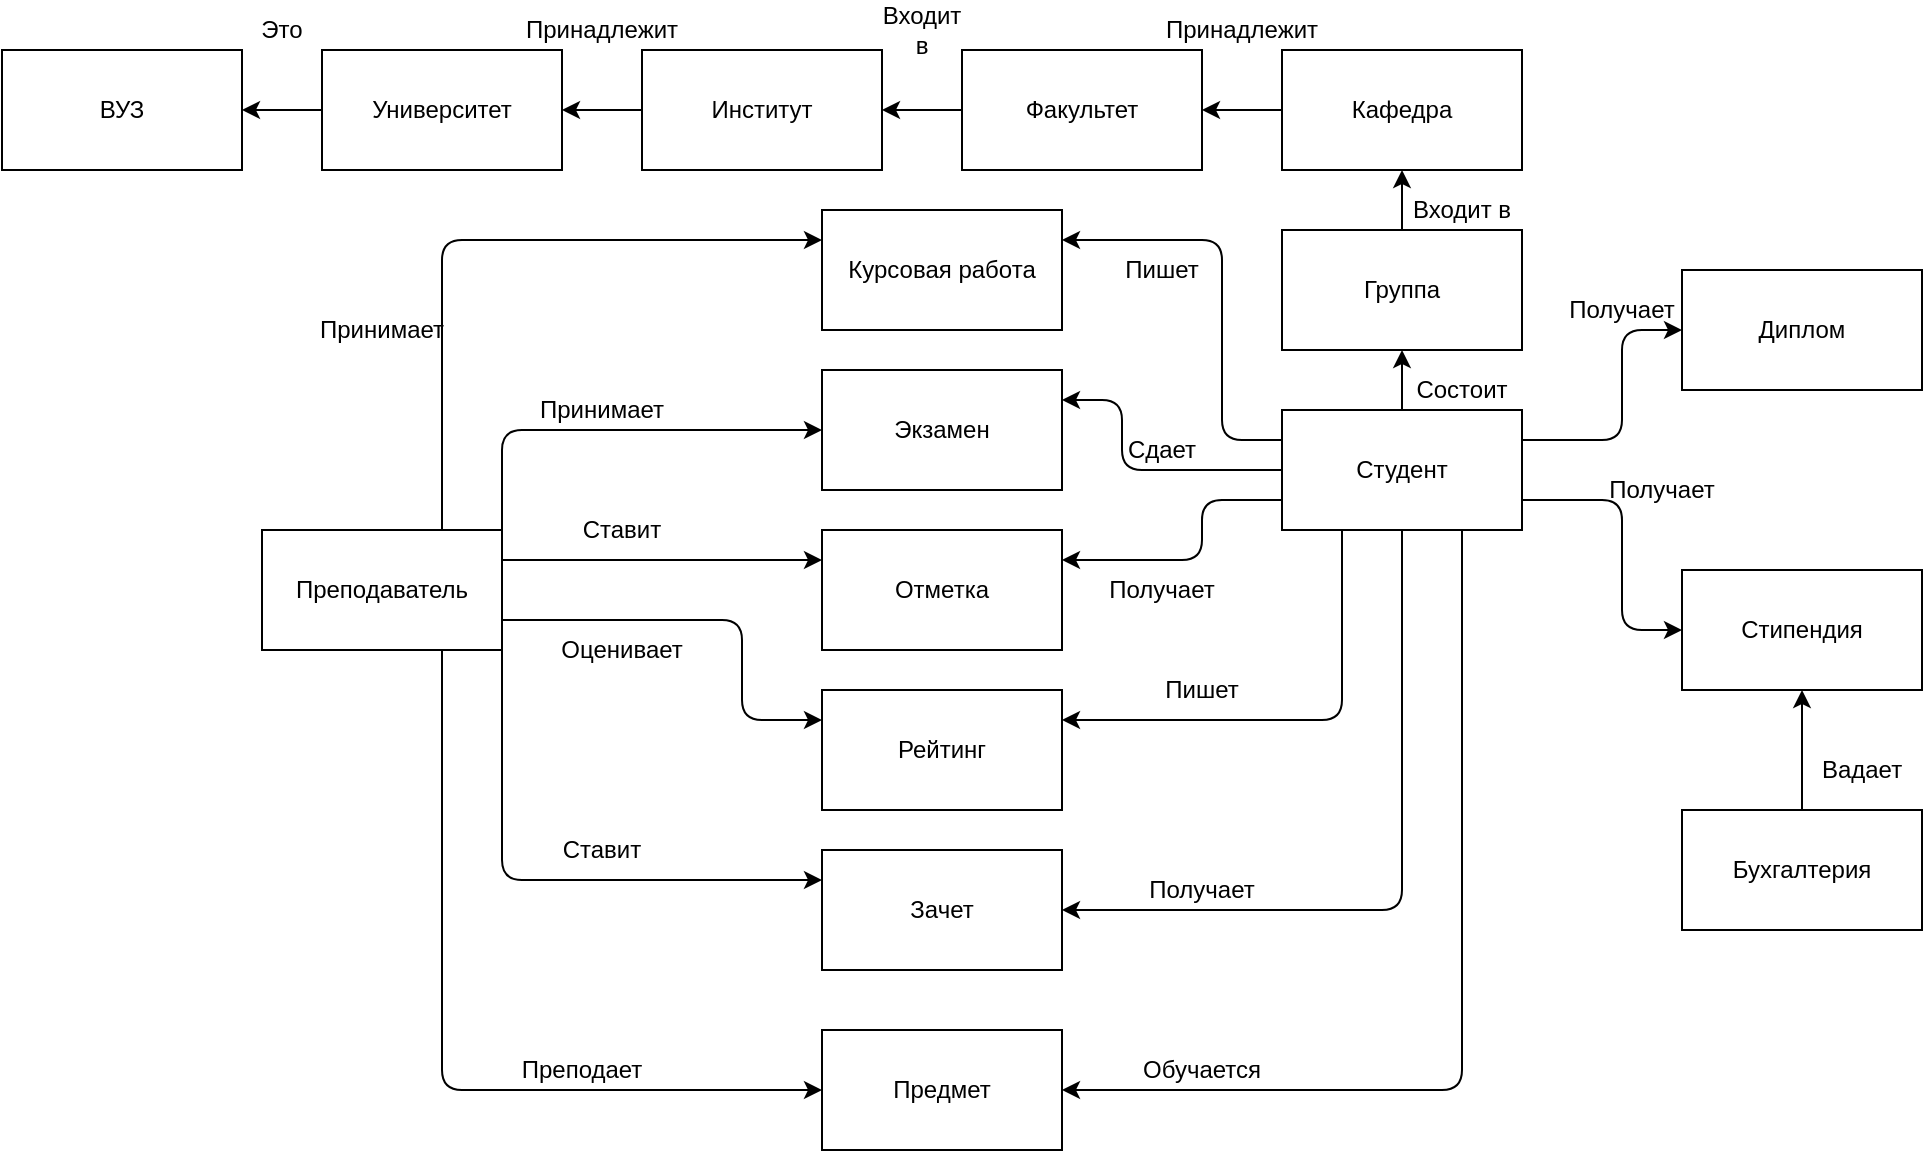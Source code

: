 <mxfile version="13.0.3" type="device"><diagram id="R3M8Lv_vsEAlXM9ssuKP" name="Page-1"><mxGraphModel dx="637" dy="2325" grid="1" gridSize="10" guides="1" tooltips="1" connect="1" arrows="1" fold="1" page="1" pageScale="1" pageWidth="827" pageHeight="1169" math="0" shadow="0"><root><mxCell id="0"/><mxCell id="1" parent="0"/><mxCell id="0BG6J8SdnW0ylcagqBpU-1" value="ВУЗ" style="rounded=0;whiteSpace=wrap;html=1;" vertex="1" parent="1"><mxGeometry width="120" height="60" as="geometry"/></mxCell><mxCell id="0BG6J8SdnW0ylcagqBpU-2" value="Университет" style="rounded=0;whiteSpace=wrap;html=1;" vertex="1" parent="1"><mxGeometry x="160" width="120" height="60" as="geometry"/></mxCell><mxCell id="0BG6J8SdnW0ylcagqBpU-3" value="Институт" style="rounded=0;whiteSpace=wrap;html=1;" vertex="1" parent="1"><mxGeometry x="320" width="120" height="60" as="geometry"/></mxCell><mxCell id="0BG6J8SdnW0ylcagqBpU-4" value="Факультет" style="rounded=0;whiteSpace=wrap;html=1;" vertex="1" parent="1"><mxGeometry x="480" width="120" height="60" as="geometry"/></mxCell><mxCell id="0BG6J8SdnW0ylcagqBpU-5" value="Кафедра" style="rounded=0;whiteSpace=wrap;html=1;" vertex="1" parent="1"><mxGeometry x="640" width="120" height="60" as="geometry"/></mxCell><mxCell id="0BG6J8SdnW0ylcagqBpU-6" value="Группа" style="rounded=0;whiteSpace=wrap;html=1;" vertex="1" parent="1"><mxGeometry x="640" y="90" width="120" height="60" as="geometry"/></mxCell><mxCell id="0BG6J8SdnW0ylcagqBpU-7" value="Студент" style="rounded=0;whiteSpace=wrap;html=1;" vertex="1" parent="1"><mxGeometry x="640" y="180" width="120" height="60" as="geometry"/></mxCell><mxCell id="0BG6J8SdnW0ylcagqBpU-8" value="" style="endArrow=classic;html=1;entryX=1;entryY=0.5;entryDx=0;entryDy=0;exitX=0;exitY=0.5;exitDx=0;exitDy=0;" edge="1" parent="1" source="0BG6J8SdnW0ylcagqBpU-2" target="0BG6J8SdnW0ylcagqBpU-1"><mxGeometry width="50" height="50" relative="1" as="geometry"><mxPoint x="200" y="110" as="sourcePoint"/><mxPoint x="250" y="60" as="targetPoint"/></mxGeometry></mxCell><mxCell id="0BG6J8SdnW0ylcagqBpU-9" value="" style="endArrow=classic;html=1;entryX=1;entryY=0.5;entryDx=0;entryDy=0;exitX=0;exitY=0.5;exitDx=0;exitDy=0;" edge="1" parent="1" source="0BG6J8SdnW0ylcagqBpU-3" target="0BG6J8SdnW0ylcagqBpU-2"><mxGeometry width="50" height="50" relative="1" as="geometry"><mxPoint x="320" y="130" as="sourcePoint"/><mxPoint x="370" y="80" as="targetPoint"/></mxGeometry></mxCell><mxCell id="0BG6J8SdnW0ylcagqBpU-10" value="" style="endArrow=classic;html=1;entryX=1;entryY=0.5;entryDx=0;entryDy=0;exitX=0;exitY=0.5;exitDx=0;exitDy=0;" edge="1" parent="1" source="0BG6J8SdnW0ylcagqBpU-4" target="0BG6J8SdnW0ylcagqBpU-3"><mxGeometry width="50" height="50" relative="1" as="geometry"><mxPoint x="490" y="90" as="sourcePoint"/><mxPoint x="540" y="40" as="targetPoint"/></mxGeometry></mxCell><mxCell id="0BG6J8SdnW0ylcagqBpU-11" value="" style="endArrow=classic;html=1;entryX=1;entryY=0.5;entryDx=0;entryDy=0;exitX=0;exitY=0.5;exitDx=0;exitDy=0;" edge="1" parent="1" source="0BG6J8SdnW0ylcagqBpU-5" target="0BG6J8SdnW0ylcagqBpU-4"><mxGeometry width="50" height="50" relative="1" as="geometry"><mxPoint x="610" y="70" as="sourcePoint"/><mxPoint x="660" y="20" as="targetPoint"/></mxGeometry></mxCell><mxCell id="0BG6J8SdnW0ylcagqBpU-12" value="" style="endArrow=classic;html=1;entryX=0.5;entryY=1;entryDx=0;entryDy=0;exitX=0.5;exitY=0;exitDx=0;exitDy=0;" edge="1" parent="1" source="0BG6J8SdnW0ylcagqBpU-6" target="0BG6J8SdnW0ylcagqBpU-5"><mxGeometry width="50" height="50" relative="1" as="geometry"><mxPoint x="690" y="130" as="sourcePoint"/><mxPoint x="740" y="80" as="targetPoint"/></mxGeometry></mxCell><mxCell id="0BG6J8SdnW0ylcagqBpU-13" value="" style="endArrow=classic;html=1;entryX=0.5;entryY=1;entryDx=0;entryDy=0;exitX=0.5;exitY=0;exitDx=0;exitDy=0;" edge="1" parent="1" source="0BG6J8SdnW0ylcagqBpU-7" target="0BG6J8SdnW0ylcagqBpU-6"><mxGeometry width="50" height="50" relative="1" as="geometry"><mxPoint x="690" y="190" as="sourcePoint"/><mxPoint x="740" y="150" as="targetPoint"/></mxGeometry></mxCell><mxCell id="0BG6J8SdnW0ylcagqBpU-14" value="Это" style="text;html=1;strokeColor=none;fillColor=none;align=center;verticalAlign=middle;whiteSpace=wrap;rounded=0;" vertex="1" parent="1"><mxGeometry x="120" y="-20" width="40" height="20" as="geometry"/></mxCell><mxCell id="0BG6J8SdnW0ylcagqBpU-15" value="Принадлежит" style="text;html=1;strokeColor=none;fillColor=none;align=center;verticalAlign=middle;whiteSpace=wrap;rounded=0;" vertex="1" parent="1"><mxGeometry x="280" y="-20" width="40" height="20" as="geometry"/></mxCell><mxCell id="0BG6J8SdnW0ylcagqBpU-16" value="Входит в" style="text;html=1;strokeColor=none;fillColor=none;align=center;verticalAlign=middle;whiteSpace=wrap;rounded=0;" vertex="1" parent="1"><mxGeometry x="440" y="-20" width="40" height="20" as="geometry"/></mxCell><mxCell id="0BG6J8SdnW0ylcagqBpU-17" value="Принадлежит" style="text;html=1;strokeColor=none;fillColor=none;align=center;verticalAlign=middle;whiteSpace=wrap;rounded=0;" vertex="1" parent="1"><mxGeometry x="600" y="-20" width="40" height="20" as="geometry"/></mxCell><mxCell id="0BG6J8SdnW0ylcagqBpU-18" value="Входит в" style="text;html=1;strokeColor=none;fillColor=none;align=center;verticalAlign=middle;whiteSpace=wrap;rounded=0;" vertex="1" parent="1"><mxGeometry x="700" y="70" width="60" height="20" as="geometry"/></mxCell><mxCell id="0BG6J8SdnW0ylcagqBpU-19" value="Состоит" style="text;html=1;strokeColor=none;fillColor=none;align=center;verticalAlign=middle;whiteSpace=wrap;rounded=0;" vertex="1" parent="1"><mxGeometry x="710" y="160" width="40" height="20" as="geometry"/></mxCell><mxCell id="0BG6J8SdnW0ylcagqBpU-20" value="Диплом" style="rounded=0;whiteSpace=wrap;html=1;" vertex="1" parent="1"><mxGeometry x="840" y="110" width="120" height="60" as="geometry"/></mxCell><mxCell id="0BG6J8SdnW0ylcagqBpU-21" value="" style="endArrow=classic;html=1;exitX=1;exitY=0.25;exitDx=0;exitDy=0;entryX=0;entryY=0.5;entryDx=0;entryDy=0;" edge="1" parent="1" source="0BG6J8SdnW0ylcagqBpU-7" target="0BG6J8SdnW0ylcagqBpU-20"><mxGeometry width="50" height="50" relative="1" as="geometry"><mxPoint x="610" y="240" as="sourcePoint"/><mxPoint x="560" y="130" as="targetPoint"/><Array as="points"><mxPoint x="810" y="195"/><mxPoint x="810" y="140"/></Array></mxGeometry></mxCell><mxCell id="0BG6J8SdnW0ylcagqBpU-22" value="Получает" style="text;html=1;strokeColor=none;fillColor=none;align=center;verticalAlign=middle;whiteSpace=wrap;rounded=0;" vertex="1" parent="1"><mxGeometry x="790" y="120" width="40" height="20" as="geometry"/></mxCell><mxCell id="0BG6J8SdnW0ylcagqBpU-23" value="Курсовая работа" style="rounded=0;whiteSpace=wrap;html=1;" vertex="1" parent="1"><mxGeometry x="410" y="80" width="120" height="60" as="geometry"/></mxCell><mxCell id="0BG6J8SdnW0ylcagqBpU-24" value="Экзамен" style="rounded=0;whiteSpace=wrap;html=1;" vertex="1" parent="1"><mxGeometry x="410" y="160" width="120" height="60" as="geometry"/></mxCell><mxCell id="0BG6J8SdnW0ylcagqBpU-25" value="Отметка" style="rounded=0;whiteSpace=wrap;html=1;" vertex="1" parent="1"><mxGeometry x="410" y="240" width="120" height="60" as="geometry"/></mxCell><mxCell id="0BG6J8SdnW0ylcagqBpU-26" value="Рейтинг" style="rounded=0;whiteSpace=wrap;html=1;" vertex="1" parent="1"><mxGeometry x="410" y="320" width="120" height="60" as="geometry"/></mxCell><mxCell id="0BG6J8SdnW0ylcagqBpU-27" value="Стипендия" style="rounded=0;whiteSpace=wrap;html=1;" vertex="1" parent="1"><mxGeometry x="840" y="260" width="120" height="60" as="geometry"/></mxCell><mxCell id="0BG6J8SdnW0ylcagqBpU-28" value="" style="endArrow=classic;html=1;exitX=1;exitY=0.75;exitDx=0;exitDy=0;entryX=0;entryY=0.5;entryDx=0;entryDy=0;" edge="1" parent="1" source="0BG6J8SdnW0ylcagqBpU-7" target="0BG6J8SdnW0ylcagqBpU-27"><mxGeometry width="50" height="50" relative="1" as="geometry"><mxPoint x="820" y="330" as="sourcePoint"/><mxPoint x="870" y="280" as="targetPoint"/><Array as="points"><mxPoint x="810" y="225"/><mxPoint x="810" y="290"/></Array></mxGeometry></mxCell><mxCell id="0BG6J8SdnW0ylcagqBpU-29" value="Получает" style="text;html=1;strokeColor=none;fillColor=none;align=center;verticalAlign=middle;whiteSpace=wrap;rounded=0;" vertex="1" parent="1"><mxGeometry x="810" y="210" width="40" height="20" as="geometry"/></mxCell><mxCell id="0BG6J8SdnW0ylcagqBpU-30" value="Бухгалтерия" style="rounded=0;whiteSpace=wrap;html=1;" vertex="1" parent="1"><mxGeometry x="840" y="380" width="120" height="60" as="geometry"/></mxCell><mxCell id="0BG6J8SdnW0ylcagqBpU-31" value="" style="endArrow=classic;html=1;entryX=0.5;entryY=1;entryDx=0;entryDy=0;exitX=0.5;exitY=0;exitDx=0;exitDy=0;" edge="1" parent="1" source="0BG6J8SdnW0ylcagqBpU-30" target="0BG6J8SdnW0ylcagqBpU-27"><mxGeometry width="50" height="50" relative="1" as="geometry"><mxPoint x="890" y="380" as="sourcePoint"/><mxPoint x="940" y="330" as="targetPoint"/></mxGeometry></mxCell><mxCell id="0BG6J8SdnW0ylcagqBpU-34" value="Вадает" style="text;html=1;strokeColor=none;fillColor=none;align=center;verticalAlign=middle;whiteSpace=wrap;rounded=0;" vertex="1" parent="1"><mxGeometry x="910" y="350" width="40" height="20" as="geometry"/></mxCell><mxCell id="0BG6J8SdnW0ylcagqBpU-35" value="Зачет" style="rounded=0;whiteSpace=wrap;html=1;" vertex="1" parent="1"><mxGeometry x="410" y="400" width="120" height="60" as="geometry"/></mxCell><mxCell id="0BG6J8SdnW0ylcagqBpU-36" value="Предмет" style="rounded=0;whiteSpace=wrap;html=1;" vertex="1" parent="1"><mxGeometry x="410" y="490" width="120" height="60" as="geometry"/></mxCell><mxCell id="0BG6J8SdnW0ylcagqBpU-37" value="Преподаватель" style="rounded=0;whiteSpace=wrap;html=1;" vertex="1" parent="1"><mxGeometry x="130" y="240" width="120" height="60" as="geometry"/></mxCell><mxCell id="0BG6J8SdnW0ylcagqBpU-38" value="" style="endArrow=classic;html=1;exitX=0.75;exitY=0;exitDx=0;exitDy=0;entryX=0;entryY=0.25;entryDx=0;entryDy=0;" edge="1" parent="1" source="0BG6J8SdnW0ylcagqBpU-37" target="0BG6J8SdnW0ylcagqBpU-23"><mxGeometry width="50" height="50" relative="1" as="geometry"><mxPoint x="320" y="250" as="sourcePoint"/><mxPoint x="370" y="200" as="targetPoint"/><Array as="points"><mxPoint x="220" y="95"/></Array></mxGeometry></mxCell><mxCell id="0BG6J8SdnW0ylcagqBpU-39" value="" style="endArrow=classic;html=1;exitX=1;exitY=0;exitDx=0;exitDy=0;entryX=0;entryY=0.5;entryDx=0;entryDy=0;" edge="1" parent="1" source="0BG6J8SdnW0ylcagqBpU-37" target="0BG6J8SdnW0ylcagqBpU-24"><mxGeometry width="50" height="50" relative="1" as="geometry"><mxPoint x="290" y="280" as="sourcePoint"/><mxPoint x="340" y="230" as="targetPoint"/><Array as="points"><mxPoint x="250" y="190"/></Array></mxGeometry></mxCell><mxCell id="0BG6J8SdnW0ylcagqBpU-40" value="" style="endArrow=classic;html=1;exitX=1;exitY=0.25;exitDx=0;exitDy=0;entryX=0;entryY=0.25;entryDx=0;entryDy=0;" edge="1" parent="1" source="0BG6J8SdnW0ylcagqBpU-37" target="0BG6J8SdnW0ylcagqBpU-25"><mxGeometry width="50" height="50" relative="1" as="geometry"><mxPoint x="320" y="280" as="sourcePoint"/><mxPoint x="370" y="230" as="targetPoint"/></mxGeometry></mxCell><mxCell id="0BG6J8SdnW0ylcagqBpU-41" value="" style="endArrow=classic;html=1;exitX=1;exitY=0.75;exitDx=0;exitDy=0;entryX=0;entryY=0.25;entryDx=0;entryDy=0;" edge="1" parent="1" source="0BG6J8SdnW0ylcagqBpU-37" target="0BG6J8SdnW0ylcagqBpU-26"><mxGeometry width="50" height="50" relative="1" as="geometry"><mxPoint x="340" y="320" as="sourcePoint"/><mxPoint x="390" y="270" as="targetPoint"/><Array as="points"><mxPoint x="370" y="285"/><mxPoint x="370" y="335"/></Array></mxGeometry></mxCell><mxCell id="0BG6J8SdnW0ylcagqBpU-42" value="" style="endArrow=classic;html=1;entryX=0;entryY=0.25;entryDx=0;entryDy=0;exitX=1;exitY=1;exitDx=0;exitDy=0;" edge="1" parent="1" source="0BG6J8SdnW0ylcagqBpU-37" target="0BG6J8SdnW0ylcagqBpU-35"><mxGeometry width="50" height="50" relative="1" as="geometry"><mxPoint x="340" y="430" as="sourcePoint"/><mxPoint x="390" y="380" as="targetPoint"/><Array as="points"><mxPoint x="250" y="415"/></Array></mxGeometry></mxCell><mxCell id="0BG6J8SdnW0ylcagqBpU-43" value="" style="endArrow=classic;html=1;entryX=0;entryY=0.5;entryDx=0;entryDy=0;exitX=0.75;exitY=1;exitDx=0;exitDy=0;" edge="1" parent="1" source="0BG6J8SdnW0ylcagqBpU-37" target="0BG6J8SdnW0ylcagqBpU-36"><mxGeometry width="50" height="50" relative="1" as="geometry"><mxPoint x="320" y="540" as="sourcePoint"/><mxPoint x="370" y="490" as="targetPoint"/><Array as="points"><mxPoint x="220" y="520"/></Array></mxGeometry></mxCell><mxCell id="0BG6J8SdnW0ylcagqBpU-44" value="Принимает" style="text;html=1;strokeColor=none;fillColor=none;align=center;verticalAlign=middle;whiteSpace=wrap;rounded=0;" vertex="1" parent="1"><mxGeometry x="170" y="130" width="40" height="20" as="geometry"/></mxCell><mxCell id="0BG6J8SdnW0ylcagqBpU-45" value="Принимает" style="text;html=1;strokeColor=none;fillColor=none;align=center;verticalAlign=middle;whiteSpace=wrap;rounded=0;" vertex="1" parent="1"><mxGeometry x="280" y="170" width="40" height="20" as="geometry"/></mxCell><mxCell id="0BG6J8SdnW0ylcagqBpU-46" value="Ставит" style="text;html=1;strokeColor=none;fillColor=none;align=center;verticalAlign=middle;whiteSpace=wrap;rounded=0;" vertex="1" parent="1"><mxGeometry x="290" y="230" width="40" height="20" as="geometry"/></mxCell><mxCell id="0BG6J8SdnW0ylcagqBpU-47" value="Оценивает" style="text;html=1;strokeColor=none;fillColor=none;align=center;verticalAlign=middle;whiteSpace=wrap;rounded=0;" vertex="1" parent="1"><mxGeometry x="290" y="290" width="40" height="20" as="geometry"/></mxCell><mxCell id="0BG6J8SdnW0ylcagqBpU-48" value="Ставит" style="text;html=1;strokeColor=none;fillColor=none;align=center;verticalAlign=middle;whiteSpace=wrap;rounded=0;" vertex="1" parent="1"><mxGeometry x="280" y="390" width="40" height="20" as="geometry"/></mxCell><mxCell id="0BG6J8SdnW0ylcagqBpU-49" value="Преподает" style="text;html=1;strokeColor=none;fillColor=none;align=center;verticalAlign=middle;whiteSpace=wrap;rounded=0;" vertex="1" parent="1"><mxGeometry x="270" y="500" width="40" height="20" as="geometry"/></mxCell><mxCell id="0BG6J8SdnW0ylcagqBpU-50" value="" style="endArrow=classic;html=1;entryX=1;entryY=0.25;entryDx=0;entryDy=0;exitX=0;exitY=0.25;exitDx=0;exitDy=0;" edge="1" parent="1" source="0BG6J8SdnW0ylcagqBpU-7" target="0BG6J8SdnW0ylcagqBpU-23"><mxGeometry width="50" height="50" relative="1" as="geometry"><mxPoint x="640" y="260" as="sourcePoint"/><mxPoint x="690" y="210" as="targetPoint"/><Array as="points"><mxPoint x="610" y="195"/><mxPoint x="610" y="95"/></Array></mxGeometry></mxCell><mxCell id="0BG6J8SdnW0ylcagqBpU-51" value="" style="endArrow=classic;html=1;entryX=1;entryY=0.25;entryDx=0;entryDy=0;exitX=0;exitY=0.5;exitDx=0;exitDy=0;" edge="1" parent="1" source="0BG6J8SdnW0ylcagqBpU-7" target="0BG6J8SdnW0ylcagqBpU-24"><mxGeometry width="50" height="50" relative="1" as="geometry"><mxPoint x="600" y="270" as="sourcePoint"/><mxPoint x="650" y="220" as="targetPoint"/><Array as="points"><mxPoint x="560" y="210"/><mxPoint x="560" y="175"/></Array></mxGeometry></mxCell><mxCell id="0BG6J8SdnW0ylcagqBpU-52" value="" style="endArrow=classic;html=1;exitX=0;exitY=0.75;exitDx=0;exitDy=0;entryX=1;entryY=0.25;entryDx=0;entryDy=0;" edge="1" parent="1" source="0BG6J8SdnW0ylcagqBpU-7" target="0BG6J8SdnW0ylcagqBpU-25"><mxGeometry width="50" height="50" relative="1" as="geometry"><mxPoint x="560" y="320" as="sourcePoint"/><mxPoint x="610" y="270" as="targetPoint"/><Array as="points"><mxPoint x="600" y="225"/><mxPoint x="600" y="255"/></Array></mxGeometry></mxCell><mxCell id="0BG6J8SdnW0ylcagqBpU-53" value="" style="endArrow=classic;html=1;entryX=1;entryY=0.25;entryDx=0;entryDy=0;exitX=0.25;exitY=1;exitDx=0;exitDy=0;" edge="1" parent="1" source="0BG6J8SdnW0ylcagqBpU-7" target="0BG6J8SdnW0ylcagqBpU-26"><mxGeometry width="50" height="50" relative="1" as="geometry"><mxPoint x="590" y="330" as="sourcePoint"/><mxPoint x="640" y="280" as="targetPoint"/><Array as="points"><mxPoint x="670" y="335"/></Array></mxGeometry></mxCell><mxCell id="0BG6J8SdnW0ylcagqBpU-54" value="" style="endArrow=classic;html=1;entryX=1;entryY=0.5;entryDx=0;entryDy=0;exitX=0.5;exitY=1;exitDx=0;exitDy=0;" edge="1" parent="1" source="0BG6J8SdnW0ylcagqBpU-7" target="0BG6J8SdnW0ylcagqBpU-35"><mxGeometry width="50" height="50" relative="1" as="geometry"><mxPoint x="550" y="480" as="sourcePoint"/><mxPoint x="600" y="430" as="targetPoint"/><Array as="points"><mxPoint x="700" y="430"/></Array></mxGeometry></mxCell><mxCell id="0BG6J8SdnW0ylcagqBpU-55" value="" style="endArrow=classic;html=1;entryX=1;entryY=0.5;entryDx=0;entryDy=0;exitX=0.75;exitY=1;exitDx=0;exitDy=0;" edge="1" parent="1" source="0BG6J8SdnW0ylcagqBpU-7" target="0BG6J8SdnW0ylcagqBpU-36"><mxGeometry width="50" height="50" relative="1" as="geometry"><mxPoint x="580" y="510" as="sourcePoint"/><mxPoint x="630" y="460" as="targetPoint"/><Array as="points"><mxPoint x="730" y="520"/></Array></mxGeometry></mxCell><mxCell id="0BG6J8SdnW0ylcagqBpU-56" value="Пишет" style="text;html=1;strokeColor=none;fillColor=none;align=center;verticalAlign=middle;whiteSpace=wrap;rounded=0;" vertex="1" parent="1"><mxGeometry x="560" y="100" width="40" height="20" as="geometry"/></mxCell><mxCell id="0BG6J8SdnW0ylcagqBpU-58" value="Сдает" style="text;html=1;strokeColor=none;fillColor=none;align=center;verticalAlign=middle;whiteSpace=wrap;rounded=0;" vertex="1" parent="1"><mxGeometry x="560" y="190" width="40" height="20" as="geometry"/></mxCell><mxCell id="0BG6J8SdnW0ylcagqBpU-59" value="Получает" style="text;html=1;strokeColor=none;fillColor=none;align=center;verticalAlign=middle;whiteSpace=wrap;rounded=0;" vertex="1" parent="1"><mxGeometry x="560" y="260" width="40" height="20" as="geometry"/></mxCell><mxCell id="0BG6J8SdnW0ylcagqBpU-60" value="Пишет" style="text;html=1;strokeColor=none;fillColor=none;align=center;verticalAlign=middle;whiteSpace=wrap;rounded=0;" vertex="1" parent="1"><mxGeometry x="580" y="310" width="40" height="20" as="geometry"/></mxCell><mxCell id="0BG6J8SdnW0ylcagqBpU-61" value="Получает" style="text;html=1;strokeColor=none;fillColor=none;align=center;verticalAlign=middle;whiteSpace=wrap;rounded=0;" vertex="1" parent="1"><mxGeometry x="580" y="410" width="40" height="20" as="geometry"/></mxCell><mxCell id="0BG6J8SdnW0ylcagqBpU-62" value="Обучается" style="text;html=1;strokeColor=none;fillColor=none;align=center;verticalAlign=middle;whiteSpace=wrap;rounded=0;" vertex="1" parent="1"><mxGeometry x="580" y="500" width="40" height="20" as="geometry"/></mxCell></root></mxGraphModel></diagram></mxfile>